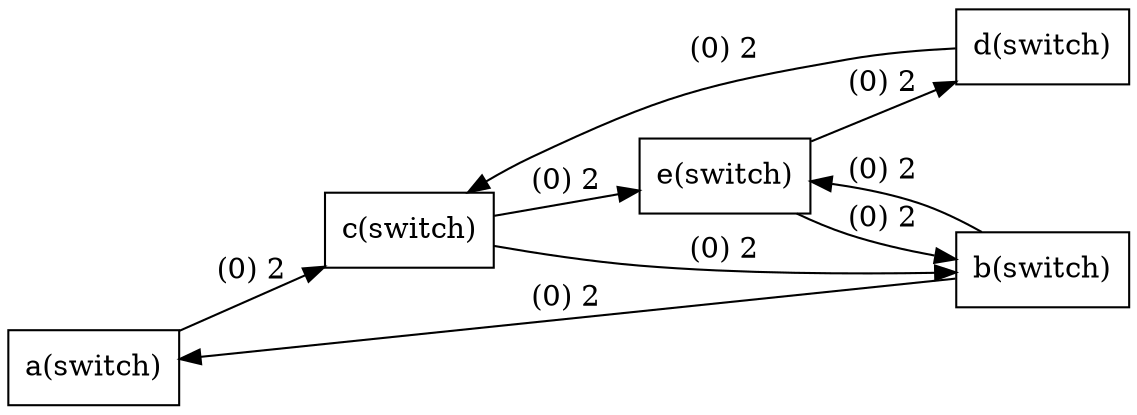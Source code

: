digraph G{
rankdir=LR;
node [shape=record];

a [label="a(switch)"];
c [label="c(switch)"];
a->c[label="(0) 2"];
c [label="c(switch)"];
e [label="e(switch)"];
c->e[label="(0) 2"];
e [label="e(switch)"];
b [label="b(switch)"];
e->b[label="(0) 2"];
b [label="b(switch)"];
e [label="e(switch)"];
b->e[label="(0) 2"];
e [label="e(switch)"];
d [label="d(switch)"];
e->d[label="(0) 2"];
d [label="d(switch)"];
c [label="c(switch)"];
d->c[label="(0) 2"];
c [label="c(switch)"];
b [label="b(switch)"];
c->b[label="(0) 2"];
b [label="b(switch)"];
a [label="a(switch)"];
b->a[label="(0) 2"];

}